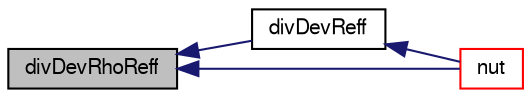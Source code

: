 digraph "divDevRhoReff"
{
  bgcolor="transparent";
  edge [fontname="FreeSans",fontsize="10",labelfontname="FreeSans",labelfontsize="10"];
  node [fontname="FreeSans",fontsize="10",shape=record];
  rankdir="LR";
  Node2996 [label="divDevRhoReff",height=0.2,width=0.4,color="black", fillcolor="grey75", style="filled", fontcolor="black"];
  Node2996 -> Node2997 [dir="back",color="midnightblue",fontsize="10",style="solid",fontname="FreeSans"];
  Node2997 [label="divDevReff",height=0.2,width=0.4,color="black",URL="$a31086.html#a028ac2eaccc9a479009b15cc6e21a89e",tooltip="Return the source term for the momentum equation. "];
  Node2997 -> Node2998 [dir="back",color="midnightblue",fontsize="10",style="solid",fontname="FreeSans"];
  Node2998 [label="nut",height=0.2,width=0.4,color="red",URL="$a31086.html#a1f9ef455ae1ef56fcb9c8f8838c6aee2",tooltip="Return the turbulence viscosity. "];
  Node2996 -> Node2998 [dir="back",color="midnightblue",fontsize="10",style="solid",fontname="FreeSans"];
}
